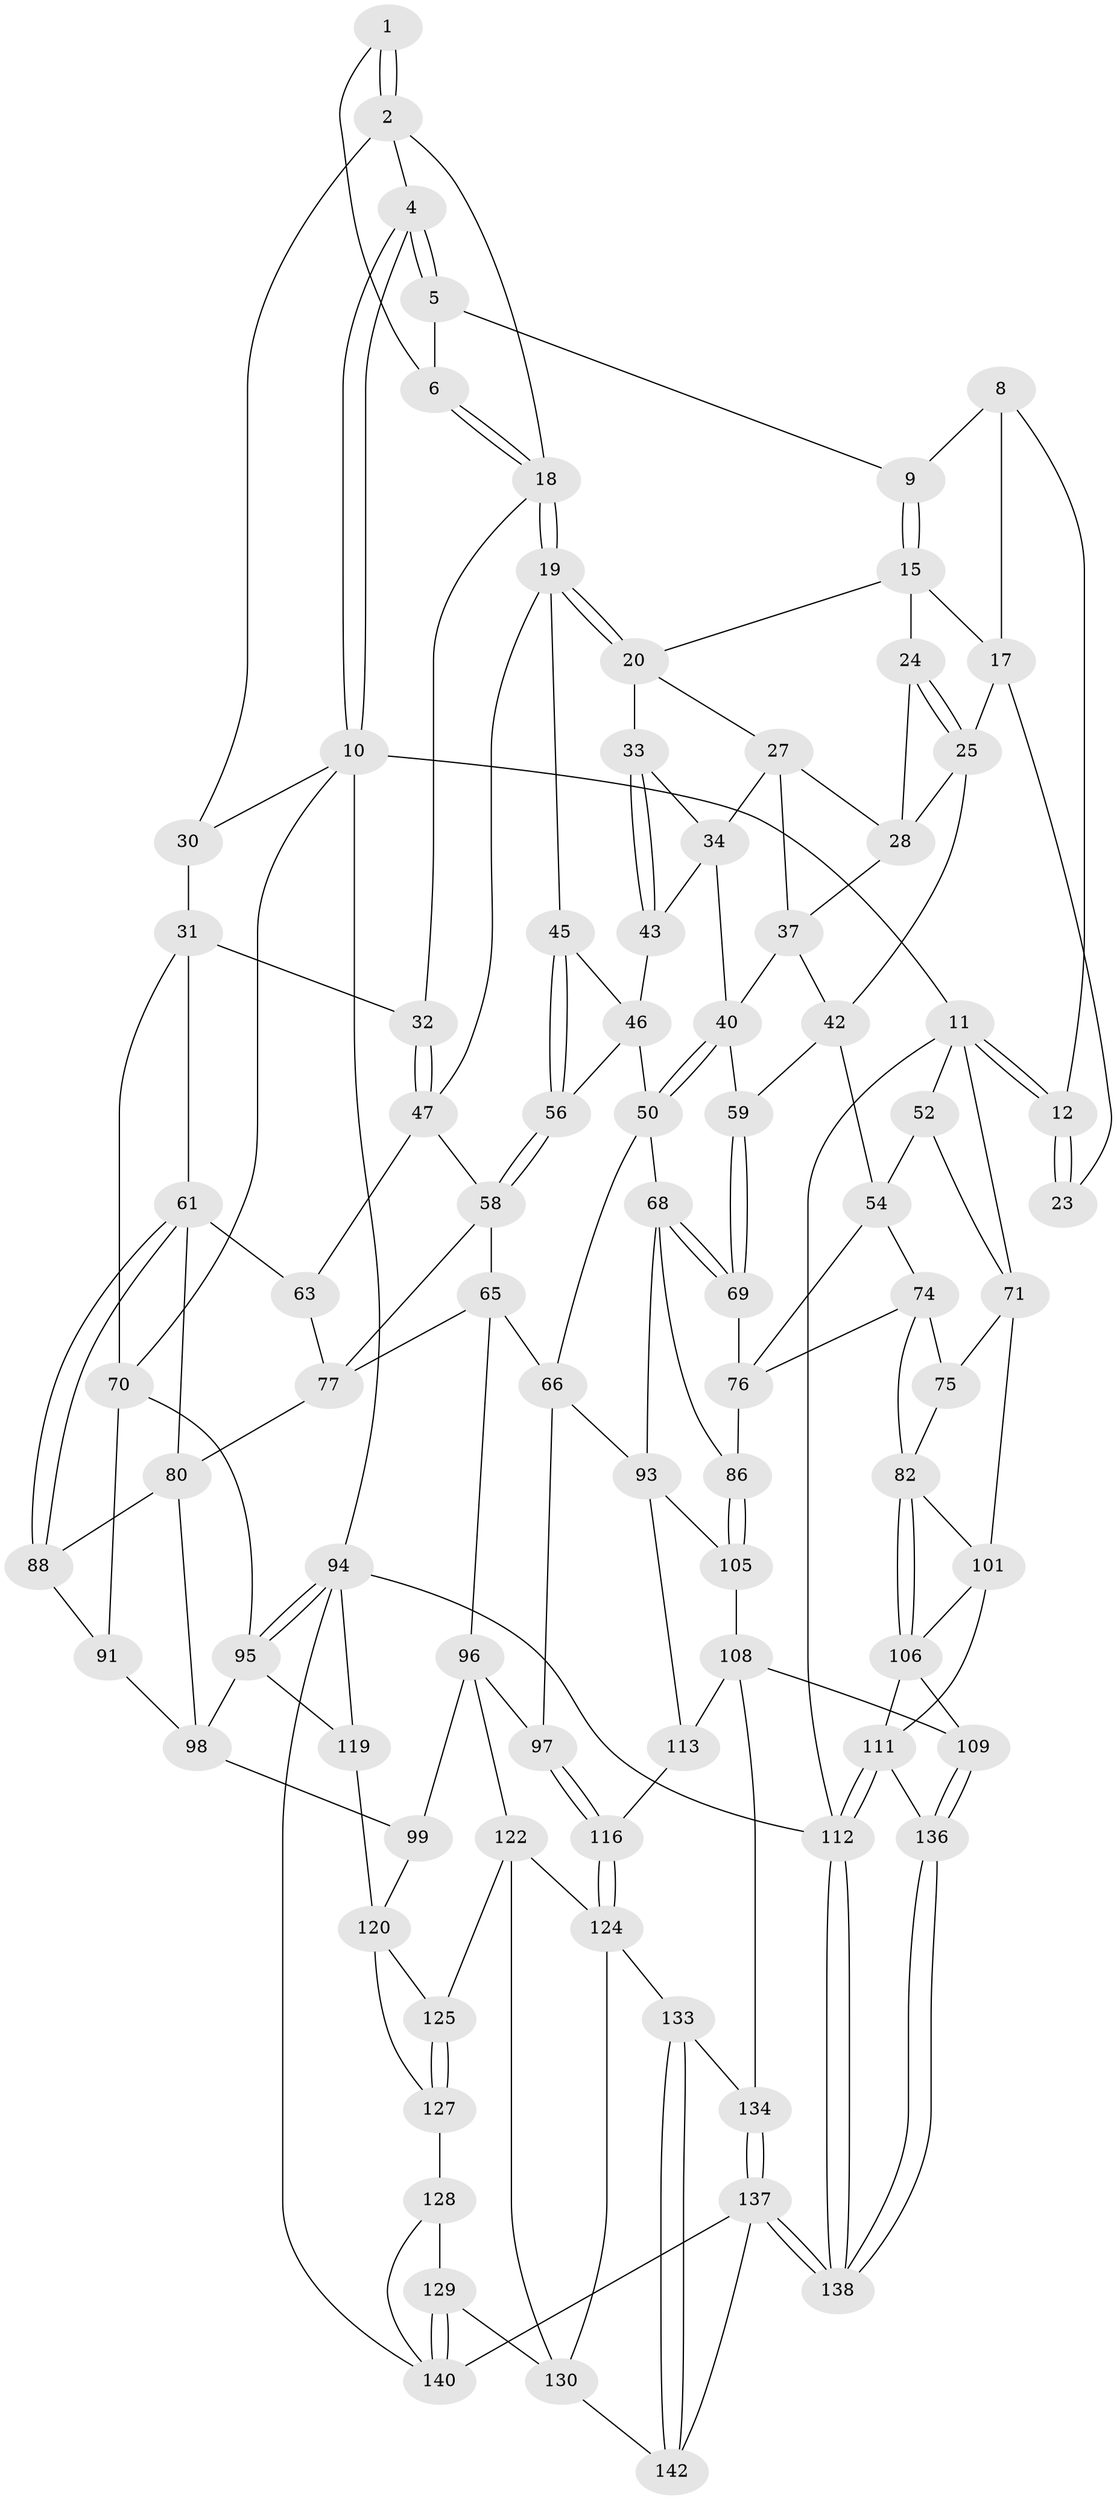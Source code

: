 // Generated by graph-tools (version 1.1) at 2025/24/03/03/25 07:24:35]
// undirected, 87 vertices, 187 edges
graph export_dot {
graph [start="1"]
  node [color=gray90,style=filled];
  1 [pos="+0.7810052827038861+0.019557875388663954"];
  2 [pos="+0.8591429847818386+0.12134886979743868",super="+3"];
  4 [pos="+1+0"];
  5 [pos="+0.765977664400478+0",super="+7"];
  6 [pos="+0.6702497393473552+0.09907429557990315"];
  8 [pos="+0.4935041592560448+0",super="+14"];
  9 [pos="+0.5200536568684376+0"];
  10 [pos="+1+0",super="+48"];
  11 [pos="+0+0",super="+51"];
  12 [pos="+0+0",super="+13"];
  15 [pos="+0.4760651715256138+0",super="+16"];
  17 [pos="+0.26017816406187466+0.06786418076145444",super="+22"];
  18 [pos="+0.6888204992462954+0.16037602783382268",super="+29"];
  19 [pos="+0.6631694426623308+0.1916798141975161",super="+44"];
  20 [pos="+0.5284428192871613+0.17225199558766371",super="+21"];
  23 [pos="+0.16020691585734814+0.18047935008589389"];
  24 [pos="+0.338622509837503+0.14429246620073258"];
  25 [pos="+0.24312398955307996+0.18069942748960874",super="+26"];
  27 [pos="+0.40212892357879243+0.16459700204243025",super="+35"];
  28 [pos="+0.4004286014165864+0.16459259854972647",super="+36"];
  30 [pos="+1+0.29357763547929105"];
  31 [pos="+0.9071603753779677+0.33239486068646207",super="+60"];
  32 [pos="+0.857947146868988+0.3203985833947443"];
  33 [pos="+0.5015293116404091+0.2353227436335539"];
  34 [pos="+0.44545217141537446+0.22763689647993038",super="+39"];
  37 [pos="+0.3648599546714343+0.3125541536295484",super="+38"];
  40 [pos="+0.39901918642056294+0.35536171923722976",super="+41"];
  42 [pos="+0.2171818063007814+0.27807143717488236",super="+53"];
  43 [pos="+0.511378372982405+0.26914613135658183"];
  45 [pos="+0.5911385915073336+0.2871465665606987"];
  46 [pos="+0.5194638103475496+0.2749387159786309",super="+49"];
  47 [pos="+0.7408815376517255+0.39655332427328727",super="+57"];
  50 [pos="+0.43365239812302225+0.421681744271183",super="+67"];
  52 [pos="+0.125766572446971+0.1981714839646994",super="+55"];
  54 [pos="+0.10722808850742109+0.41910520342395186",super="+73"];
  56 [pos="+0.5732236199613294+0.3695759279348063"];
  58 [pos="+0.6061897544748989+0.3988969990453523",super="+64"];
  59 [pos="+0.20967893253274222+0.41571559266025015"];
  61 [pos="+0.8923579789834085+0.5277803691532664",super="+62"];
  63 [pos="+0.7397957984604593+0.4211251713813852"];
  65 [pos="+0.5215534610255383+0.5184412143401493",super="+79"];
  66 [pos="+0.4657431896511044+0.5240608403547212",super="+92"];
  68 [pos="+0.29321718076953196+0.5177541725992978",super="+85"];
  69 [pos="+0.26471812485194446+0.5084263890390041"];
  70 [pos="+1+0.3817752080437888",super="+90"];
  71 [pos="+0+0.42286949441507715",super="+72"];
  74 [pos="+0.09500683212518261+0.5585742950994899",super="+81"];
  75 [pos="+0.03260677696464031+0.5494397685915092"];
  76 [pos="+0.22468956964687403+0.5407854415097596",super="+84"];
  77 [pos="+0.7058770283904754+0.4944421229826866",super="+78"];
  80 [pos="+0.7150082975988541+0.5751414263497033",super="+89"];
  82 [pos="+0.07827465799321505+0.6520137612886439",super="+83"];
  86 [pos="+0.27798157244939986+0.6536624104765503",super="+87"];
  88 [pos="+0.8929804977648123+0.532883035159263"];
  91 [pos="+1+0.608211838234798"];
  93 [pos="+0.39847269665195845+0.6694966792573886",super="+104"];
  94 [pos="+1+1",super="+144"];
  95 [pos="+1+0.8512248587197506",super="+118"];
  96 [pos="+0.6090090615318813+0.7042426882923073",super="+100"];
  97 [pos="+0.4936170447328636+0.6946312050444035"];
  98 [pos="+0.8250887034236882+0.6843505022422776",super="+103"];
  99 [pos="+0.6614923100102459+0.7211123753863143"];
  101 [pos="+0+0.6685898110753367",super="+102"];
  105 [pos="+0.32773344517306696+0.7147036993903684",super="+107"];
  106 [pos="+0.09200949170843309+0.7719992719326589",super="+110"];
  108 [pos="+0.1774424830591425+0.8097889129636368",super="+115"];
  109 [pos="+0.13711701018355127+0.8163120615810777"];
  111 [pos="+0+0.9067994555438238",super="+126"];
  112 [pos="+0+1"];
  113 [pos="+0.3393195354919501+0.7389751913180477",super="+114"];
  116 [pos="+0.4582374546431187+0.8003320414460062",super="+117"];
  119 [pos="+0.8596361211728473+0.8229805014949154"];
  120 [pos="+0.8205103138330613+0.8363295944829728",super="+121"];
  122 [pos="+0.615076731693584+0.7848856938689652",super="+123"];
  124 [pos="+0.4677370589685771+0.8209157151976783",super="+132"];
  125 [pos="+0.6545397817808135+0.8378192348381337"];
  127 [pos="+0.6621176685426792+0.8838404099375735",super="+131"];
  128 [pos="+0.6595835344614679+0.8860204888298899",super="+139"];
  129 [pos="+0.6380471649091651+0.8957786168553539"];
  130 [pos="+0.583421039137065+0.8881148562480298",super="+135"];
  133 [pos="+0.40148385167421274+0.9247654642038093"];
  134 [pos="+0.28138859624779083+0.9167985055603609"];
  136 [pos="+0.14134728760292417+1"];
  137 [pos="+0.23259243999183374+1",super="+141"];
  138 [pos="+0.20533912703101523+1"];
  140 [pos="+0.5593475611080638+1",super="+143"];
  142 [pos="+0.535169420979151+1"];
  1 -- 2;
  1 -- 2;
  1 -- 6;
  2 -- 4;
  2 -- 30;
  2 -- 18;
  4 -- 5;
  4 -- 5;
  4 -- 10;
  4 -- 10;
  5 -- 9;
  5 -- 6;
  6 -- 18;
  6 -- 18;
  8 -- 9;
  8 -- 17;
  8 -- 12;
  9 -- 15;
  9 -- 15;
  10 -- 11;
  10 -- 94;
  10 -- 70;
  10 -- 30;
  11 -- 12;
  11 -- 12;
  11 -- 112;
  11 -- 52;
  11 -- 71;
  12 -- 23;
  12 -- 23;
  15 -- 20;
  15 -- 24;
  15 -- 17;
  17 -- 25;
  17 -- 23;
  18 -- 19;
  18 -- 19;
  18 -- 32;
  19 -- 20;
  19 -- 20;
  19 -- 45;
  19 -- 47;
  20 -- 33;
  20 -- 27;
  24 -- 25;
  24 -- 25;
  24 -- 28;
  25 -- 28;
  25 -- 42;
  27 -- 28;
  27 -- 34;
  27 -- 37;
  28 -- 37;
  30 -- 31;
  31 -- 32;
  31 -- 61;
  31 -- 70;
  32 -- 47;
  32 -- 47;
  33 -- 34;
  33 -- 43;
  33 -- 43;
  34 -- 40;
  34 -- 43;
  37 -- 40;
  37 -- 42;
  40 -- 50;
  40 -- 50;
  40 -- 59;
  42 -- 59;
  42 -- 54;
  43 -- 46;
  45 -- 46;
  45 -- 56;
  45 -- 56;
  46 -- 56;
  46 -- 50;
  47 -- 58;
  47 -- 63;
  50 -- 66;
  50 -- 68;
  52 -- 54;
  52 -- 71;
  54 -- 74;
  54 -- 76;
  56 -- 58;
  56 -- 58;
  58 -- 65;
  58 -- 77;
  59 -- 69;
  59 -- 69;
  61 -- 88;
  61 -- 88;
  61 -- 80;
  61 -- 63;
  63 -- 77;
  65 -- 66;
  65 -- 96;
  65 -- 77;
  66 -- 97;
  66 -- 93;
  68 -- 69;
  68 -- 69;
  68 -- 93;
  68 -- 86;
  69 -- 76;
  70 -- 91;
  70 -- 95;
  71 -- 75;
  71 -- 101;
  74 -- 75;
  74 -- 76;
  74 -- 82;
  75 -- 82;
  76 -- 86;
  77 -- 80;
  80 -- 88;
  80 -- 98;
  82 -- 106;
  82 -- 106;
  82 -- 101;
  86 -- 105 [weight=2];
  86 -- 105;
  88 -- 91;
  91 -- 98;
  93 -- 105;
  93 -- 113;
  94 -- 95;
  94 -- 95;
  94 -- 112;
  94 -- 119;
  94 -- 140;
  95 -- 98;
  95 -- 119;
  96 -- 97;
  96 -- 122;
  96 -- 99;
  97 -- 116;
  97 -- 116;
  98 -- 99;
  99 -- 120;
  101 -- 106;
  101 -- 111;
  105 -- 108;
  106 -- 109;
  106 -- 111;
  108 -- 109;
  108 -- 113;
  108 -- 134;
  109 -- 136;
  109 -- 136;
  111 -- 112;
  111 -- 112;
  111 -- 136;
  112 -- 138;
  112 -- 138;
  113 -- 116 [weight=2];
  116 -- 124;
  116 -- 124;
  119 -- 120;
  120 -- 125;
  120 -- 127;
  122 -- 125;
  122 -- 124;
  122 -- 130;
  124 -- 130;
  124 -- 133;
  125 -- 127;
  125 -- 127;
  127 -- 128 [weight=2];
  128 -- 129;
  128 -- 140;
  129 -- 130;
  129 -- 140;
  129 -- 140;
  130 -- 142;
  133 -- 134;
  133 -- 142;
  133 -- 142;
  134 -- 137;
  134 -- 137;
  136 -- 138;
  136 -- 138;
  137 -- 138;
  137 -- 138;
  137 -- 140;
  137 -- 142;
}
